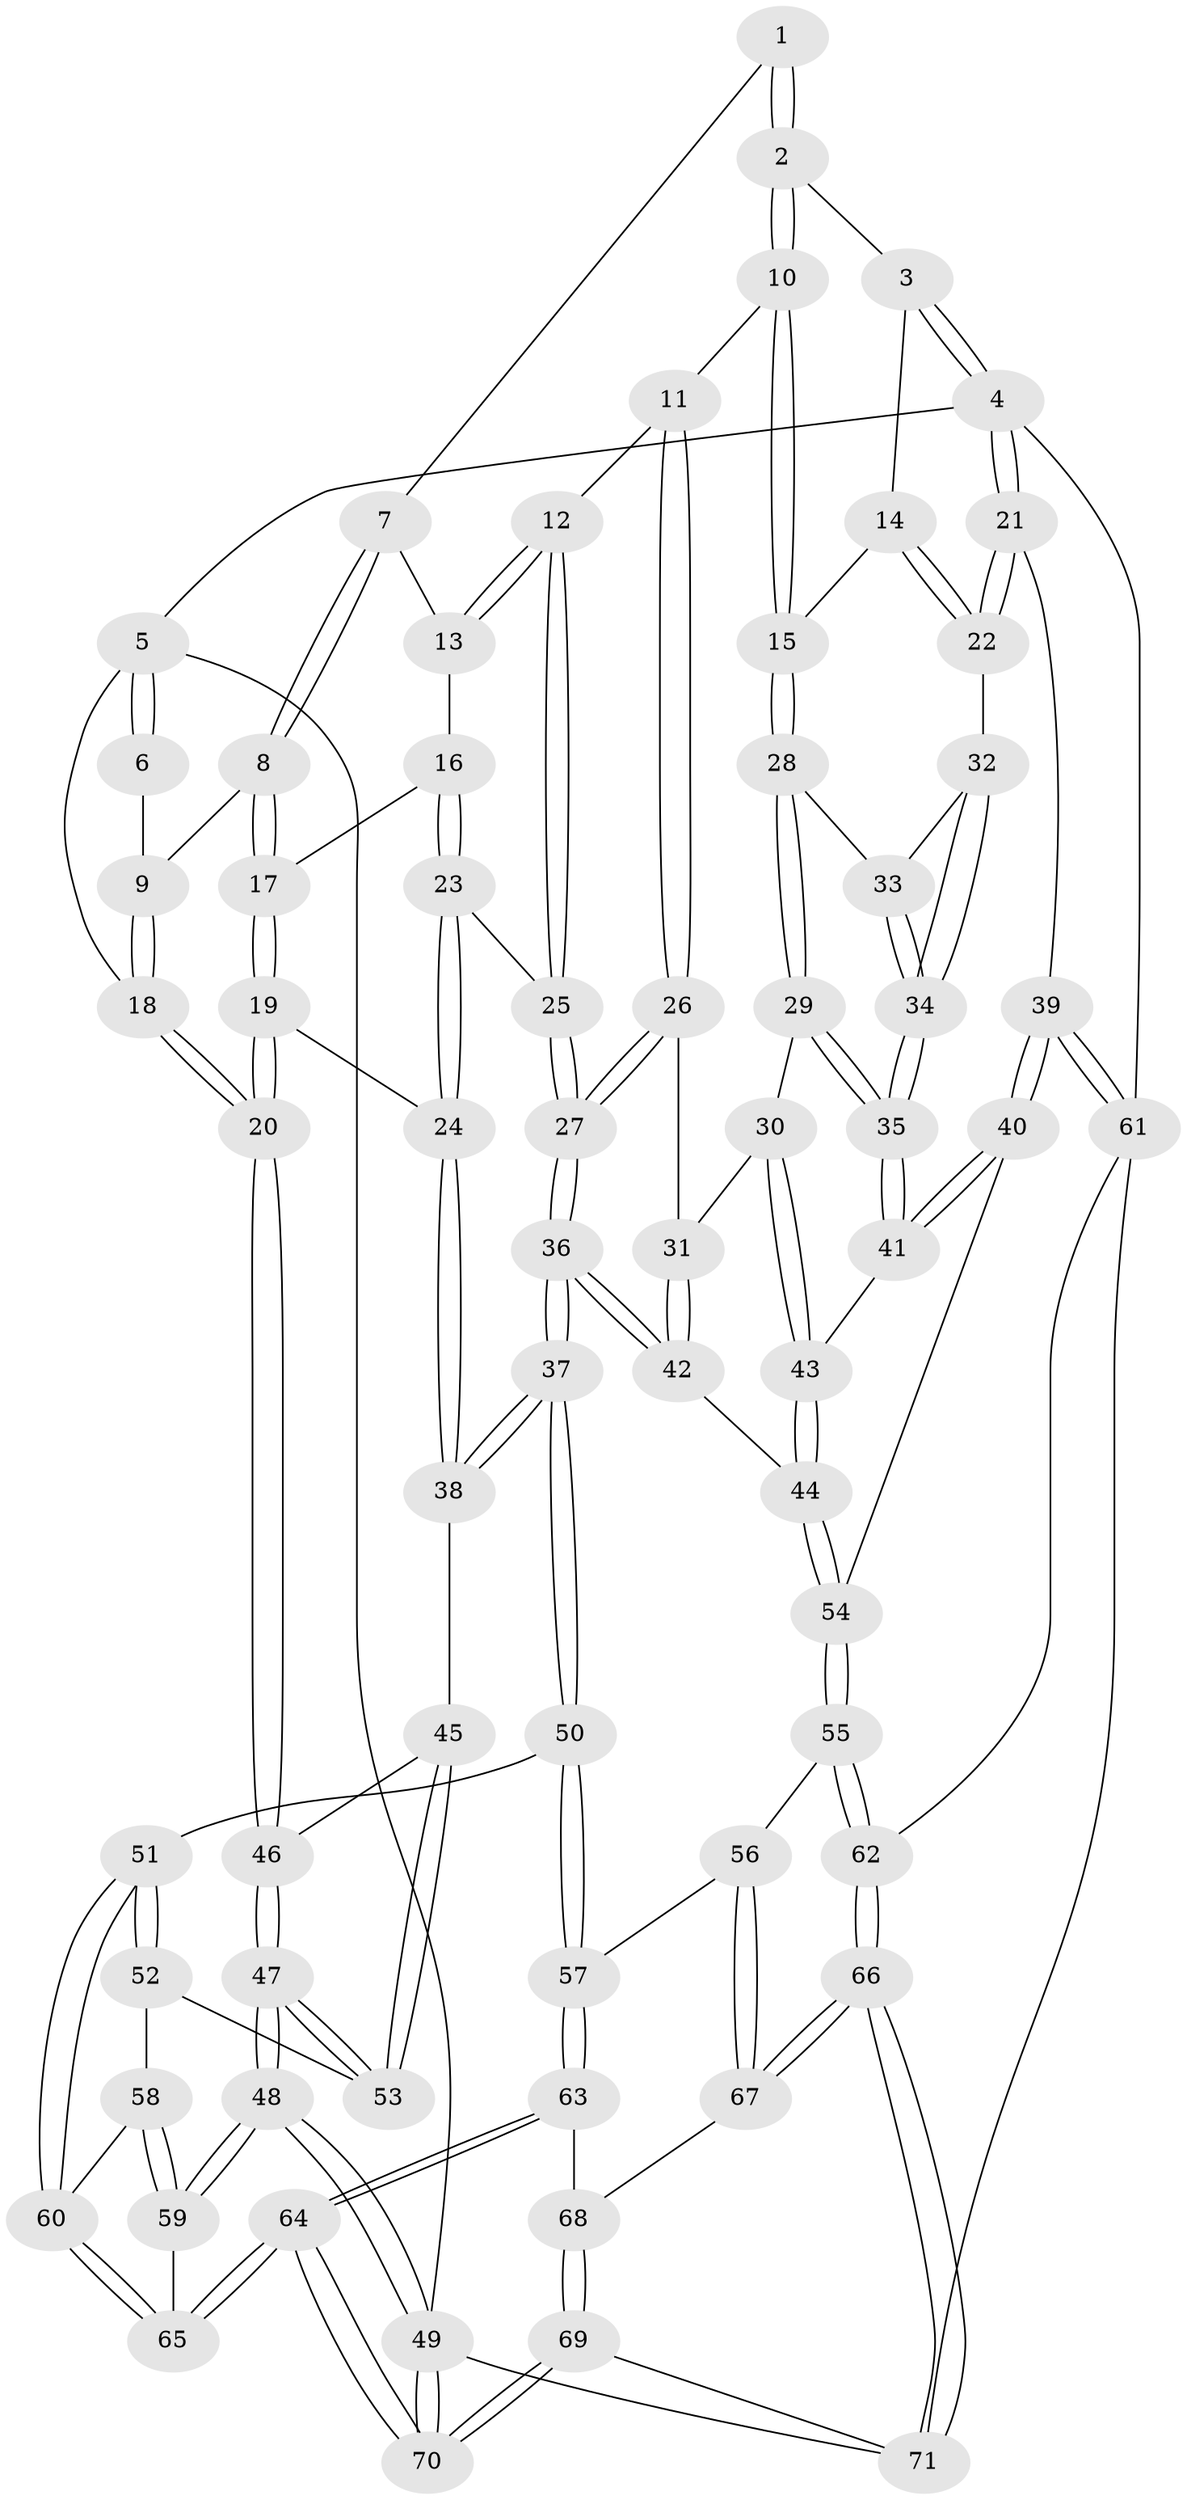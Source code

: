 // coarse degree distribution, {7: 0.043478260869565216, 5: 0.391304347826087, 4: 0.17391304347826086, 3: 0.34782608695652173, 2: 0.043478260869565216}
// Generated by graph-tools (version 1.1) at 2025/21/03/04/25 18:21:05]
// undirected, 71 vertices, 174 edges
graph export_dot {
graph [start="1"]
  node [color=gray90,style=filled];
  1 [pos="+0.3491292541225422+0"];
  2 [pos="+0.5433864879612365+0"];
  3 [pos="+0.9119893811453018+0"];
  4 [pos="+1+0"];
  5 [pos="+0+0"];
  6 [pos="+0.3050845303208037+0"];
  7 [pos="+0.3216007283890869+0.030734784853996902"];
  8 [pos="+0.2398256219303787+0.19214371182252593"];
  9 [pos="+0.18983952181118394+0.19395659613701907"];
  10 [pos="+0.5963559679046716+0.1155934431838811"];
  11 [pos="+0.49942623100199596+0.22304673797280963"];
  12 [pos="+0.49000063690054335+0.22598806688453096"];
  13 [pos="+0.3727485783304068+0.20296878962921408"];
  14 [pos="+0.8444788707163263+0.17402999047714934"];
  15 [pos="+0.7201579679468185+0.21030257699127494"];
  16 [pos="+0.312510874202453+0.23715857558554881"];
  17 [pos="+0.2846175667922829+0.23358166005043657"];
  18 [pos="+0+0.21039560278977268"];
  19 [pos="+0.22192705137567278+0.3710156094105231"];
  20 [pos="+0+0.2395611221400479"];
  21 [pos="+1+0.21134060599186905"];
  22 [pos="+1+0.23381202051212877"];
  23 [pos="+0.3590488482236798+0.334446241984629"];
  24 [pos="+0.25603021865002373+0.4051782400316958"];
  25 [pos="+0.3940261695181267+0.3374717893896178"];
  26 [pos="+0.528781453058068+0.33662532392792"];
  27 [pos="+0.4427633776185978+0.4267207785003083"];
  28 [pos="+0.7221533597226029+0.2632853297603102"];
  29 [pos="+0.7226985518450845+0.3351202771699273"];
  30 [pos="+0.7191905001945738+0.34041023573726353"];
  31 [pos="+0.5672491691200954+0.36622948296375313"];
  32 [pos="+0.9551082298418375+0.3114093641920766"];
  33 [pos="+0.8512957838320575+0.3059082738728576"];
  34 [pos="+0.9104761834611476+0.360829222296373"];
  35 [pos="+0.8747035111995741+0.402352273388949"];
  36 [pos="+0.4416062722076681+0.6011219763048008"];
  37 [pos="+0.43396633544567437+0.6058024862014721"];
  38 [pos="+0.27420828392350227+0.48553786637421276"];
  39 [pos="+1+0.632564575258366"];
  40 [pos="+0.9390179200962286+0.556899953908694"];
  41 [pos="+0.900846162945602+0.5153065787362846"];
  42 [pos="+0.5508323411906395+0.5821770505126043"];
  43 [pos="+0.6835846362025323+0.5060318296541804"];
  44 [pos="+0.611682612552186+0.5859343755737343"];
  45 [pos="+0.19789781686100189+0.5169302984298271"];
  46 [pos="+0+0.39046087187123296"];
  47 [pos="+0+0.5274997721307196"];
  48 [pos="+0+0.9052111219355545"];
  49 [pos="+0+1"];
  50 [pos="+0.40031889220402683+0.6799117154274652"];
  51 [pos="+0.32663828539441897+0.7085476265982622"];
  52 [pos="+0.1692112343854813+0.6852866382999899"];
  53 [pos="+0.13483135877287802+0.6298344125858275"];
  54 [pos="+0.7184443763585169+0.7013454502614522"];
  55 [pos="+0.7191587032581731+0.704078899044889"];
  56 [pos="+0.6603153908108544+0.8321890382303108"];
  57 [pos="+0.4459463422515491+0.7941480472083657"];
  58 [pos="+0.12790405401380053+0.7373430525582838"];
  59 [pos="+0+0.8388535646603987"];
  60 [pos="+0.22434413722464425+0.8789621357714787"];
  61 [pos="+1+0.7734137486562589"];
  62 [pos="+0.9159048399870863+0.8324852544781934"];
  63 [pos="+0.44418535182113456+0.8595690344567529"];
  64 [pos="+0.23791115173090097+0.9392566653463675"];
  65 [pos="+0.22121248300932705+0.8890319322390925"];
  66 [pos="+0.7216542626368592+1"];
  67 [pos="+0.6781351697526403+0.954532117864831"];
  68 [pos="+0.4453529055019712+0.8634978618989723"];
  69 [pos="+0.44261836479591943+1"];
  70 [pos="+0.23151579924623655+1"];
  71 [pos="+0.7046240458982866+1"];
  1 -- 2;
  1 -- 2;
  1 -- 7;
  2 -- 3;
  2 -- 10;
  2 -- 10;
  3 -- 4;
  3 -- 4;
  3 -- 14;
  4 -- 5;
  4 -- 21;
  4 -- 21;
  4 -- 61;
  5 -- 6;
  5 -- 6;
  5 -- 18;
  5 -- 49;
  6 -- 9;
  7 -- 8;
  7 -- 8;
  7 -- 13;
  8 -- 9;
  8 -- 17;
  8 -- 17;
  9 -- 18;
  9 -- 18;
  10 -- 11;
  10 -- 15;
  10 -- 15;
  11 -- 12;
  11 -- 26;
  11 -- 26;
  12 -- 13;
  12 -- 13;
  12 -- 25;
  12 -- 25;
  13 -- 16;
  14 -- 15;
  14 -- 22;
  14 -- 22;
  15 -- 28;
  15 -- 28;
  16 -- 17;
  16 -- 23;
  16 -- 23;
  17 -- 19;
  17 -- 19;
  18 -- 20;
  18 -- 20;
  19 -- 20;
  19 -- 20;
  19 -- 24;
  20 -- 46;
  20 -- 46;
  21 -- 22;
  21 -- 22;
  21 -- 39;
  22 -- 32;
  23 -- 24;
  23 -- 24;
  23 -- 25;
  24 -- 38;
  24 -- 38;
  25 -- 27;
  25 -- 27;
  26 -- 27;
  26 -- 27;
  26 -- 31;
  27 -- 36;
  27 -- 36;
  28 -- 29;
  28 -- 29;
  28 -- 33;
  29 -- 30;
  29 -- 35;
  29 -- 35;
  30 -- 31;
  30 -- 43;
  30 -- 43;
  31 -- 42;
  31 -- 42;
  32 -- 33;
  32 -- 34;
  32 -- 34;
  33 -- 34;
  33 -- 34;
  34 -- 35;
  34 -- 35;
  35 -- 41;
  35 -- 41;
  36 -- 37;
  36 -- 37;
  36 -- 42;
  36 -- 42;
  37 -- 38;
  37 -- 38;
  37 -- 50;
  37 -- 50;
  38 -- 45;
  39 -- 40;
  39 -- 40;
  39 -- 61;
  39 -- 61;
  40 -- 41;
  40 -- 41;
  40 -- 54;
  41 -- 43;
  42 -- 44;
  43 -- 44;
  43 -- 44;
  44 -- 54;
  44 -- 54;
  45 -- 46;
  45 -- 53;
  45 -- 53;
  46 -- 47;
  46 -- 47;
  47 -- 48;
  47 -- 48;
  47 -- 53;
  47 -- 53;
  48 -- 49;
  48 -- 49;
  48 -- 59;
  48 -- 59;
  49 -- 70;
  49 -- 70;
  49 -- 71;
  50 -- 51;
  50 -- 57;
  50 -- 57;
  51 -- 52;
  51 -- 52;
  51 -- 60;
  51 -- 60;
  52 -- 53;
  52 -- 58;
  54 -- 55;
  54 -- 55;
  55 -- 56;
  55 -- 62;
  55 -- 62;
  56 -- 57;
  56 -- 67;
  56 -- 67;
  57 -- 63;
  57 -- 63;
  58 -- 59;
  58 -- 59;
  58 -- 60;
  59 -- 65;
  60 -- 65;
  60 -- 65;
  61 -- 62;
  61 -- 71;
  62 -- 66;
  62 -- 66;
  63 -- 64;
  63 -- 64;
  63 -- 68;
  64 -- 65;
  64 -- 65;
  64 -- 70;
  64 -- 70;
  66 -- 67;
  66 -- 67;
  66 -- 71;
  66 -- 71;
  67 -- 68;
  68 -- 69;
  68 -- 69;
  69 -- 70;
  69 -- 70;
  69 -- 71;
}
